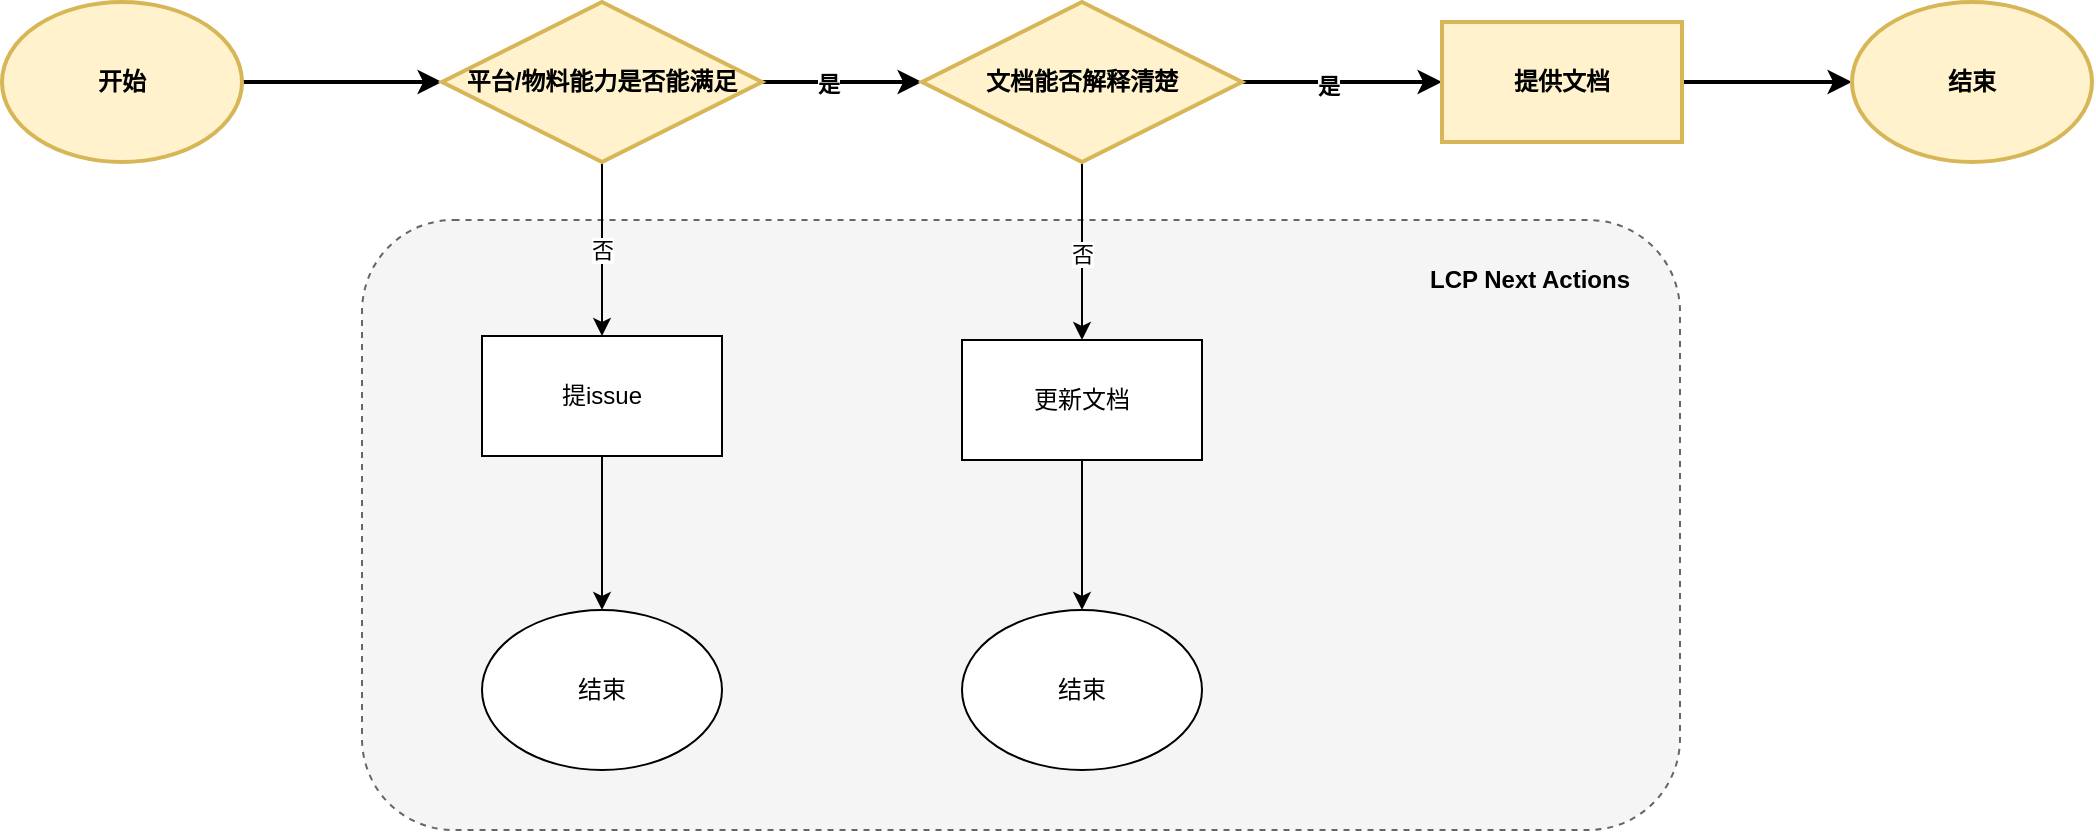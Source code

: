 <mxfile version="22.0.6" type="github">
  <diagram name="Page-1" id="VDbjTcKDVVmYoe19RtNy">
    <mxGraphModel dx="1628" dy="726" grid="0" gridSize="10" guides="1" tooltips="1" connect="1" arrows="1" fold="1" page="0" pageScale="1" pageWidth="827" pageHeight="1169" math="0" shadow="0">
      <root>
        <mxCell id="0" />
        <mxCell id="1" parent="0" />
        <mxCell id="7_Vi50pyLoKH1lkzEPxm-31" value="" style="rounded=1;whiteSpace=wrap;html=1;dashed=1;fillColor=#f5f5f5;fontColor=#333333;strokeColor=#666666;" vertex="1" parent="1">
          <mxGeometry x="73" y="386" width="659" height="305" as="geometry" />
        </mxCell>
        <mxCell id="7_Vi50pyLoKH1lkzEPxm-3" value="" style="edgeStyle=orthogonalEdgeStyle;rounded=0;orthogonalLoop=1;jettySize=auto;html=1;fontStyle=1;strokeWidth=2;" edge="1" parent="1" source="7_Vi50pyLoKH1lkzEPxm-1" target="7_Vi50pyLoKH1lkzEPxm-2">
          <mxGeometry relative="1" as="geometry" />
        </mxCell>
        <mxCell id="7_Vi50pyLoKH1lkzEPxm-1" value="开始" style="ellipse;whiteSpace=wrap;html=1;fontStyle=1;strokeWidth=2;fillColor=#fff2cc;strokeColor=#d6b656;" vertex="1" parent="1">
          <mxGeometry x="-107" y="277" width="120" height="80" as="geometry" />
        </mxCell>
        <mxCell id="7_Vi50pyLoKH1lkzEPxm-7" value="" style="edgeStyle=orthogonalEdgeStyle;rounded=0;orthogonalLoop=1;jettySize=auto;html=1;fontStyle=1;strokeWidth=2;" edge="1" parent="1" source="7_Vi50pyLoKH1lkzEPxm-2" target="7_Vi50pyLoKH1lkzEPxm-6">
          <mxGeometry relative="1" as="geometry" />
        </mxCell>
        <mxCell id="7_Vi50pyLoKH1lkzEPxm-27" value="是" style="edgeLabel;html=1;align=center;verticalAlign=middle;resizable=0;points=[];fontStyle=1" vertex="1" connectable="0" parent="7_Vi50pyLoKH1lkzEPxm-7">
          <mxGeometry x="-0.175" y="-1" relative="1" as="geometry">
            <mxPoint as="offset" />
          </mxGeometry>
        </mxCell>
        <mxCell id="7_Vi50pyLoKH1lkzEPxm-13" value="否" style="edgeStyle=orthogonalEdgeStyle;rounded=0;orthogonalLoop=1;jettySize=auto;html=1;" edge="1" parent="1" source="7_Vi50pyLoKH1lkzEPxm-2" target="7_Vi50pyLoKH1lkzEPxm-17">
          <mxGeometry relative="1" as="geometry">
            <mxPoint x="193" y="437" as="targetPoint" />
          </mxGeometry>
        </mxCell>
        <mxCell id="7_Vi50pyLoKH1lkzEPxm-2" value="平台/物料能力是否能满足" style="rhombus;whiteSpace=wrap;html=1;fontStyle=1;strokeWidth=2;fillColor=#fff2cc;strokeColor=#d6b656;" vertex="1" parent="1">
          <mxGeometry x="113" y="277" width="160" height="80" as="geometry" />
        </mxCell>
        <mxCell id="7_Vi50pyLoKH1lkzEPxm-11" value="" style="edgeStyle=orthogonalEdgeStyle;rounded=0;orthogonalLoop=1;jettySize=auto;html=1;" edge="1" parent="1" source="7_Vi50pyLoKH1lkzEPxm-6" target="7_Vi50pyLoKH1lkzEPxm-10">
          <mxGeometry relative="1" as="geometry" />
        </mxCell>
        <mxCell id="7_Vi50pyLoKH1lkzEPxm-15" value="否" style="edgeLabel;html=1;align=center;verticalAlign=middle;resizable=0;points=[];" vertex="1" connectable="0" parent="7_Vi50pyLoKH1lkzEPxm-11">
          <mxGeometry x="0.089" y="2" relative="1" as="geometry">
            <mxPoint x="-2" y="-3" as="offset" />
          </mxGeometry>
        </mxCell>
        <mxCell id="7_Vi50pyLoKH1lkzEPxm-28" style="edgeStyle=orthogonalEdgeStyle;rounded=0;orthogonalLoop=1;jettySize=auto;html=1;strokeWidth=2;" edge="1" parent="1" source="7_Vi50pyLoKH1lkzEPxm-6" target="7_Vi50pyLoKH1lkzEPxm-8">
          <mxGeometry relative="1" as="geometry" />
        </mxCell>
        <mxCell id="7_Vi50pyLoKH1lkzEPxm-29" value="是" style="edgeLabel;html=1;align=center;verticalAlign=middle;resizable=0;points=[];fontStyle=1" vertex="1" connectable="0" parent="7_Vi50pyLoKH1lkzEPxm-28">
          <mxGeometry x="-0.14" y="-2" relative="1" as="geometry">
            <mxPoint as="offset" />
          </mxGeometry>
        </mxCell>
        <mxCell id="7_Vi50pyLoKH1lkzEPxm-6" value="文档能否解释清楚" style="rhombus;whiteSpace=wrap;html=1;fontStyle=1;strokeWidth=2;fillColor=#fff2cc;strokeColor=#d6b656;" vertex="1" parent="1">
          <mxGeometry x="353" y="277" width="160" height="80" as="geometry" />
        </mxCell>
        <mxCell id="7_Vi50pyLoKH1lkzEPxm-22" style="edgeStyle=orthogonalEdgeStyle;rounded=0;orthogonalLoop=1;jettySize=auto;html=1;fontStyle=1;strokeWidth=2;" edge="1" parent="1" source="7_Vi50pyLoKH1lkzEPxm-8" target="7_Vi50pyLoKH1lkzEPxm-21">
          <mxGeometry relative="1" as="geometry" />
        </mxCell>
        <mxCell id="7_Vi50pyLoKH1lkzEPxm-8" value="提供文档" style="whiteSpace=wrap;html=1;fontStyle=1;strokeWidth=2;fillColor=#fff2cc;strokeColor=#d6b656;" vertex="1" parent="1">
          <mxGeometry x="613" y="287" width="120" height="60" as="geometry" />
        </mxCell>
        <mxCell id="7_Vi50pyLoKH1lkzEPxm-30" style="edgeStyle=orthogonalEdgeStyle;rounded=0;orthogonalLoop=1;jettySize=auto;html=1;" edge="1" parent="1" source="7_Vi50pyLoKH1lkzEPxm-10" target="7_Vi50pyLoKH1lkzEPxm-20">
          <mxGeometry relative="1" as="geometry" />
        </mxCell>
        <mxCell id="7_Vi50pyLoKH1lkzEPxm-10" value="更新文档" style="whiteSpace=wrap;html=1;" vertex="1" parent="1">
          <mxGeometry x="373" y="446" width="120" height="60" as="geometry" />
        </mxCell>
        <mxCell id="7_Vi50pyLoKH1lkzEPxm-24" style="edgeStyle=orthogonalEdgeStyle;rounded=0;orthogonalLoop=1;jettySize=auto;html=1;" edge="1" parent="1" source="7_Vi50pyLoKH1lkzEPxm-17" target="7_Vi50pyLoKH1lkzEPxm-23">
          <mxGeometry relative="1" as="geometry" />
        </mxCell>
        <mxCell id="7_Vi50pyLoKH1lkzEPxm-17" value="提issue" style="whiteSpace=wrap;html=1;" vertex="1" parent="1">
          <mxGeometry x="133" y="444" width="120" height="60" as="geometry" />
        </mxCell>
        <mxCell id="7_Vi50pyLoKH1lkzEPxm-20" value="结束" style="ellipse;whiteSpace=wrap;html=1;" vertex="1" parent="1">
          <mxGeometry x="373" y="581" width="120" height="80" as="geometry" />
        </mxCell>
        <mxCell id="7_Vi50pyLoKH1lkzEPxm-21" value="结束" style="ellipse;whiteSpace=wrap;html=1;fontStyle=1;strokeWidth=2;fillColor=#fff2cc;strokeColor=#d6b656;" vertex="1" parent="1">
          <mxGeometry x="818" y="277" width="120" height="80" as="geometry" />
        </mxCell>
        <mxCell id="7_Vi50pyLoKH1lkzEPxm-23" value="结束" style="ellipse;whiteSpace=wrap;html=1;" vertex="1" parent="1">
          <mxGeometry x="133" y="581" width="120" height="80" as="geometry" />
        </mxCell>
        <mxCell id="7_Vi50pyLoKH1lkzEPxm-32" value="LCP Next Actions" style="text;strokeColor=none;align=center;fillColor=none;html=1;verticalAlign=middle;whiteSpace=wrap;rounded=0;fontStyle=1" vertex="1" parent="1">
          <mxGeometry x="605" y="395" width="104" height="41" as="geometry" />
        </mxCell>
      </root>
    </mxGraphModel>
  </diagram>
</mxfile>
